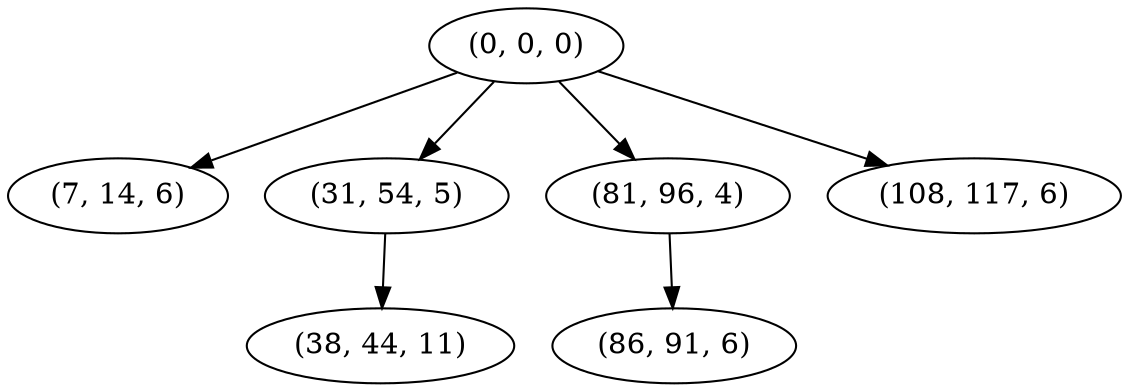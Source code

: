digraph tree {
    "(0, 0, 0)";
    "(7, 14, 6)";
    "(31, 54, 5)";
    "(38, 44, 11)";
    "(81, 96, 4)";
    "(86, 91, 6)";
    "(108, 117, 6)";
    "(0, 0, 0)" -> "(7, 14, 6)";
    "(0, 0, 0)" -> "(31, 54, 5)";
    "(0, 0, 0)" -> "(81, 96, 4)";
    "(0, 0, 0)" -> "(108, 117, 6)";
    "(31, 54, 5)" -> "(38, 44, 11)";
    "(81, 96, 4)" -> "(86, 91, 6)";
}
